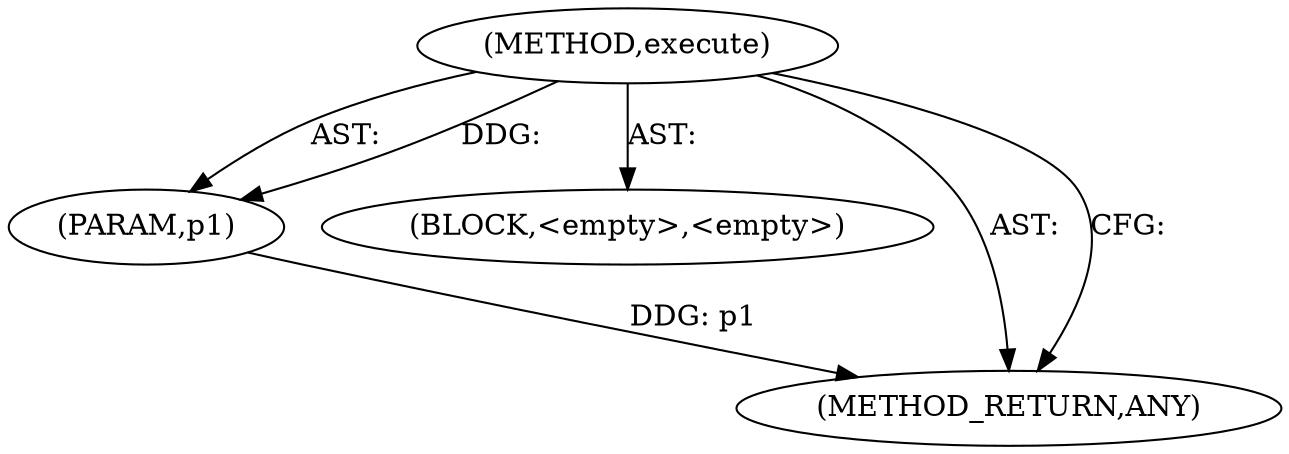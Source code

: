 digraph "execute" {  
"111669149745" [label = <(METHOD,execute)> ]
"115964117087" [label = <(PARAM,p1)> ]
"25769803842" [label = <(BLOCK,&lt;empty&gt;,&lt;empty&gt;)> ]
"128849018929" [label = <(METHOD_RETURN,ANY)> ]
  "111669149745" -> "115964117087"  [ label = "AST: "] 
  "111669149745" -> "25769803842"  [ label = "AST: "] 
  "111669149745" -> "128849018929"  [ label = "AST: "] 
  "111669149745" -> "128849018929"  [ label = "CFG: "] 
  "115964117087" -> "128849018929"  [ label = "DDG: p1"] 
  "111669149745" -> "115964117087"  [ label = "DDG: "] 
}
